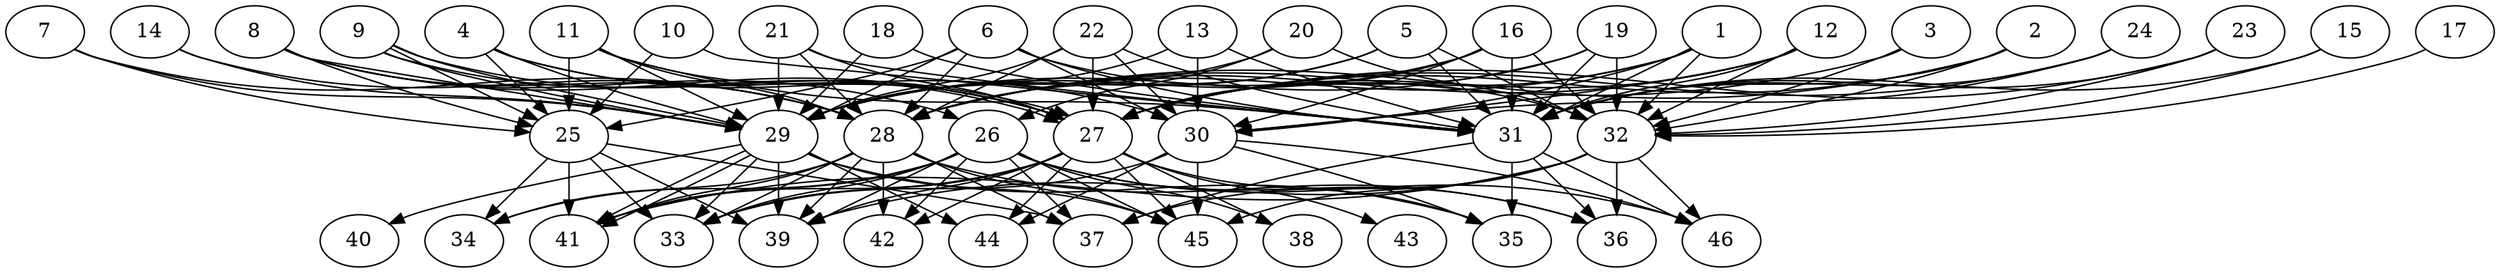 // DAG (tier=3-complex, mode=data, n=46, ccr=0.518, fat=0.763, density=0.773, regular=0.393, jump=0.342, mindata=4194304, maxdata=33554432)
// DAG automatically generated by daggen at Sun Aug 24 16:33:35 2025
// /home/ermia/Project/Environments/daggen/bin/daggen --dot --ccr 0.518 --fat 0.763 --regular 0.393 --density 0.773 --jump 0.342 --mindata 4194304 --maxdata 33554432 -n 46 
digraph G {
  1 [size="98683586667168352", alpha="0.08", expect_size="49341793333584176"]
  1 -> 27 [size ="2745156029644800"]
  1 -> 28 [size ="2745156029644800"]
  1 -> 30 [size ="2745156029644800"]
  1 -> 31 [size ="2745156029644800"]
  1 -> 32 [size ="2745156029644800"]
  2 [size="9338792173731299328", alpha="0.15", expect_size="4669396086865649664"]
  2 -> 27 [size ="4245600413417472"]
  2 -> 28 [size ="4245600413417472"]
  2 -> 31 [size ="4245600413417472"]
  2 -> 32 [size ="4245600413417472"]
  3 [size="2154030042443962908672", alpha="0.01", expect_size="1077015021221981454336"]
  3 -> 28 [size ="1334313329098752"]
  3 -> 32 [size ="1334313329098752"]
  4 [size="9211288607256880", alpha="0.14", expect_size="4605644303628440"]
  4 -> 25 [size ="201492694827008"]
  4 -> 27 [size ="201492694827008"]
  4 -> 29 [size ="201492694827008"]
  4 -> 30 [size ="201492694827008"]
  5 [size="29089558683925740", alpha="0.04", expect_size="14544779341962870"]
  5 -> 28 [size ="1721629889527808"]
  5 -> 29 [size ="1721629889527808"]
  5 -> 31 [size ="1721629889527808"]
  5 -> 32 [size ="1721629889527808"]
  6 [size="63146592713151736", alpha="0.12", expect_size="31573296356575868"]
  6 -> 25 [size ="1435615669256192"]
  6 -> 28 [size ="1435615669256192"]
  6 -> 29 [size ="1435615669256192"]
  6 -> 30 [size ="1435615669256192"]
  6 -> 31 [size ="1435615669256192"]
  6 -> 32 [size ="1435615669256192"]
  7 [size="76086124844116864", alpha="0.16", expect_size="38043062422058432"]
  7 -> 25 [size ="2908679703625728"]
  7 -> 28 [size ="2908679703625728"]
  7 -> 29 [size ="2908679703625728"]
  8 [size="14017989650353392", alpha="0.12", expect_size="7008994825176696"]
  8 -> 25 [size ="480454369083392"]
  8 -> 26 [size ="480454369083392"]
  8 -> 27 [size ="480454369083392"]
  8 -> 28 [size ="480454369083392"]
  8 -> 29 [size ="480454369083392"]
  9 [size="324859022250345984", alpha="0.10", expect_size="162429511125172992"]
  9 -> 25 [size ="7175506306793472"]
  9 -> 27 [size ="7175506306793472"]
  9 -> 27 [size ="7175506306793472"]
  9 -> 29 [size ="7175506306793472"]
  9 -> 29 [size ="7175506306793472"]
  10 [size="1347798466789792000", alpha="0.12", expect_size="673899233394896000"]
  10 -> 25 [size ="1514137242828800"]
  10 -> 31 [size ="1514137242828800"]
  11 [size="7992312945958326272", alpha="0.15", expect_size="3996156472979163136"]
  11 -> 25 [size ="5240363719589888"]
  11 -> 27 [size ="5240363719589888"]
  11 -> 28 [size ="5240363719589888"]
  11 -> 29 [size ="5240363719589888"]
  11 -> 31 [size ="5240363719589888"]
  12 [size="569838934680308544", alpha="0.09", expect_size="284919467340154272"]
  12 -> 27 [size ="354745919209472"]
  12 -> 28 [size ="354745919209472"]
  12 -> 30 [size ="354745919209472"]
  12 -> 31 [size ="354745919209472"]
  12 -> 32 [size ="354745919209472"]
  13 [size="11738533950787938304", alpha="0.19", expect_size="5869266975393969152"]
  13 -> 29 [size ="4321042579324928"]
  13 -> 30 [size ="4321042579324928"]
  13 -> 31 [size ="4321042579324928"]
  14 [size="3639434994965119488", alpha="0.20", expect_size="1819717497482559744"]
  14 -> 28 [size ="2770099421315072"]
  14 -> 29 [size ="2770099421315072"]
  15 [size="13449648623191249125376", alpha="0.16", expect_size="6724824311595624562688"]
  15 -> 31 [size ="4524430755627008"]
  15 -> 32 [size ="4524430755627008"]
  16 [size="1458977892312991924224", alpha="0.02", expect_size="729488946156495962112"]
  16 -> 27 [size ="1029095773175808"]
  16 -> 29 [size ="1029095773175808"]
  16 -> 30 [size ="1029095773175808"]
  16 -> 31 [size ="1029095773175808"]
  16 -> 32 [size ="1029095773175808"]
  17 [size="6467118849867923456", alpha="0.19", expect_size="3233559424933961728"]
  17 -> 32 [size ="4278500928258048"]
  18 [size="11198987729584900096", alpha="0.07", expect_size="5599493864792450048"]
  18 -> 29 [size ="3816913620697088"]
  18 -> 31 [size ="3816913620697088"]
  19 [size="37931203482997808", alpha="0.09", expect_size="18965601741498904"]
  19 -> 27 [size ="1621929177907200"]
  19 -> 29 [size ="1621929177907200"]
  19 -> 31 [size ="1621929177907200"]
  19 -> 32 [size ="1621929177907200"]
  20 [size="18913489960373443362816", alpha="0.08", expect_size="9456744980186721681408"]
  20 -> 26 [size ="5678989980991488"]
  20 -> 29 [size ="5678989980991488"]
  20 -> 32 [size ="5678989980991488"]
  21 [size="3384981973458948096", alpha="0.18", expect_size="1692490986729474048"]
  21 -> 27 [size ="2010944699891712"]
  21 -> 28 [size ="2010944699891712"]
  21 -> 29 [size ="2010944699891712"]
  21 -> 31 [size ="2010944699891712"]
  22 [size="390429081132423296", alpha="0.10", expect_size="195214540566211648"]
  22 -> 27 [size ="6504991447580672"]
  22 -> 28 [size ="6504991447580672"]
  22 -> 29 [size ="6504991447580672"]
  22 -> 30 [size ="6504991447580672"]
  22 -> 31 [size ="6504991447580672"]
  23 [size="13446647459232948224", alpha="0.01", expect_size="6723323729616474112"]
  23 -> 27 [size ="6055196635430912"]
  23 -> 31 [size ="6055196635430912"]
  23 -> 32 [size ="6055196635430912"]
  24 [size="12079557137104562552832", alpha="0.06", expect_size="6039778568552281276416"]
  24 -> 27 [size ="4211699028590592"]
  24 -> 30 [size ="4211699028590592"]
  24 -> 31 [size ="4211699028590592"]
  25 [size="319914702982491406336", alpha="0.14", expect_size="159957351491245703168"]
  25 -> 33 [size ="374207758204928"]
  25 -> 34 [size ="374207758204928"]
  25 -> 37 [size ="374207758204928"]
  25 -> 39 [size ="374207758204928"]
  25 -> 41 [size ="374207758204928"]
  26 [size="291113100205057664", alpha="0.01", expect_size="145556550102528832"]
  26 -> 33 [size ="5249593033883648"]
  26 -> 34 [size ="5249593033883648"]
  26 -> 36 [size ="5249593033883648"]
  26 -> 37 [size ="5249593033883648"]
  26 -> 38 [size ="5249593033883648"]
  26 -> 39 [size ="5249593033883648"]
  26 -> 41 [size ="5249593033883648"]
  26 -> 42 [size ="5249593033883648"]
  26 -> 45 [size ="5249593033883648"]
  26 -> 46 [size ="5249593033883648"]
  27 [size="470974872882362974208", alpha="0.18", expect_size="235487436441181487104"]
  27 -> 33 [size ="484271017951232"]
  27 -> 35 [size ="484271017951232"]
  27 -> 38 [size ="484271017951232"]
  27 -> 39 [size ="484271017951232"]
  27 -> 41 [size ="484271017951232"]
  27 -> 42 [size ="484271017951232"]
  27 -> 43 [size ="484271017951232"]
  27 -> 44 [size ="484271017951232"]
  27 -> 45 [size ="484271017951232"]
  28 [size="125422705393864112", alpha="0.01", expect_size="62711352696932056"]
  28 -> 33 [size ="4412142358888448"]
  28 -> 34 [size ="4412142358888448"]
  28 -> 36 [size ="4412142358888448"]
  28 -> 37 [size ="4412142358888448"]
  28 -> 39 [size ="4412142358888448"]
  28 -> 41 [size ="4412142358888448"]
  28 -> 42 [size ="4412142358888448"]
  28 -> 45 [size ="4412142358888448"]
  29 [size="24788218292631425253376", alpha="0.14", expect_size="12394109146315712626688"]
  29 -> 33 [size ="6801220601643008"]
  29 -> 35 [size ="6801220601643008"]
  29 -> 39 [size ="6801220601643008"]
  29 -> 40 [size ="6801220601643008"]
  29 -> 41 [size ="6801220601643008"]
  29 -> 41 [size ="6801220601643008"]
  29 -> 44 [size ="6801220601643008"]
  29 -> 45 [size ="6801220601643008"]
  30 [size="10218980156642623488", alpha="0.08", expect_size="5109490078321311744"]
  30 -> 33 [size ="3853504124813312"]
  30 -> 35 [size ="3853504124813312"]
  30 -> 44 [size ="3853504124813312"]
  30 -> 45 [size ="3853504124813312"]
  30 -> 46 [size ="3853504124813312"]
  31 [size="6337508045142047588352", alpha="0.03", expect_size="3168754022571023794176"]
  31 -> 35 [size ="2739695750479872"]
  31 -> 36 [size ="2739695750479872"]
  31 -> 37 [size ="2739695750479872"]
  31 -> 46 [size ="2739695750479872"]
  32 [size="1042322959283723520", alpha="0.05", expect_size="521161479641861760"]
  32 -> 36 [size ="548882735955968"]
  32 -> 37 [size ="548882735955968"]
  32 -> 39 [size ="548882735955968"]
  32 -> 41 [size ="548882735955968"]
  32 -> 45 [size ="548882735955968"]
  32 -> 46 [size ="548882735955968"]
  33 [size="4274998484286379008", alpha="0.02", expect_size="2137499242143189504"]
  34 [size="179099417963163168", alpha="0.13", expect_size="89549708981581584"]
  35 [size="181681557929442934784", alpha="0.14", expect_size="90840778964721467392"]
  36 [size="667952410258592768", alpha="0.18", expect_size="333976205129296384"]
  37 [size="133385584017218720", alpha="0.02", expect_size="66692792008609360"]
  38 [size="7690940277648121856", alpha="0.00", expect_size="3845470138824060928"]
  39 [size="54296185138242888", alpha="0.07", expect_size="27148092569121444"]
  40 [size="7744415962577621745664", alpha="0.18", expect_size="3872207981288810872832"]
  41 [size="32778902636267688", alpha="0.15", expect_size="16389451318133844"]
  42 [size="5252982688834622849024", alpha="0.10", expect_size="2626491344417311424512"]
  43 [size="458607480004003392", alpha="0.20", expect_size="229303740002001696"]
  44 [size="15310217854577515954176", alpha="0.04", expect_size="7655108927288757977088"]
  45 [size="13659213508097622409216", alpha="0.04", expect_size="6829606754048811204608"]
  46 [size="54320312000697600", alpha="0.09", expect_size="27160156000348800"]
}